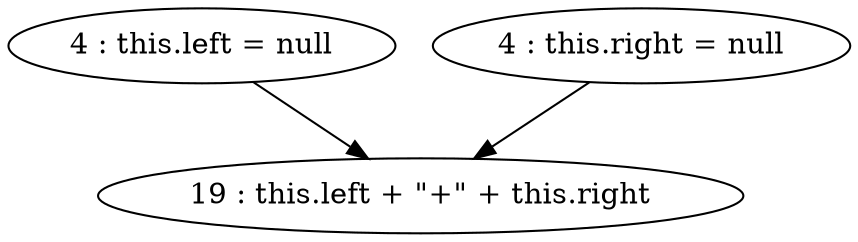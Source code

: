 digraph G {
"4 : this.left = null"
"4 : this.left = null" -> "19 : this.left + \"+\" + this.right"
"4 : this.right = null"
"4 : this.right = null" -> "19 : this.left + \"+\" + this.right"
"19 : this.left + \"+\" + this.right"
}